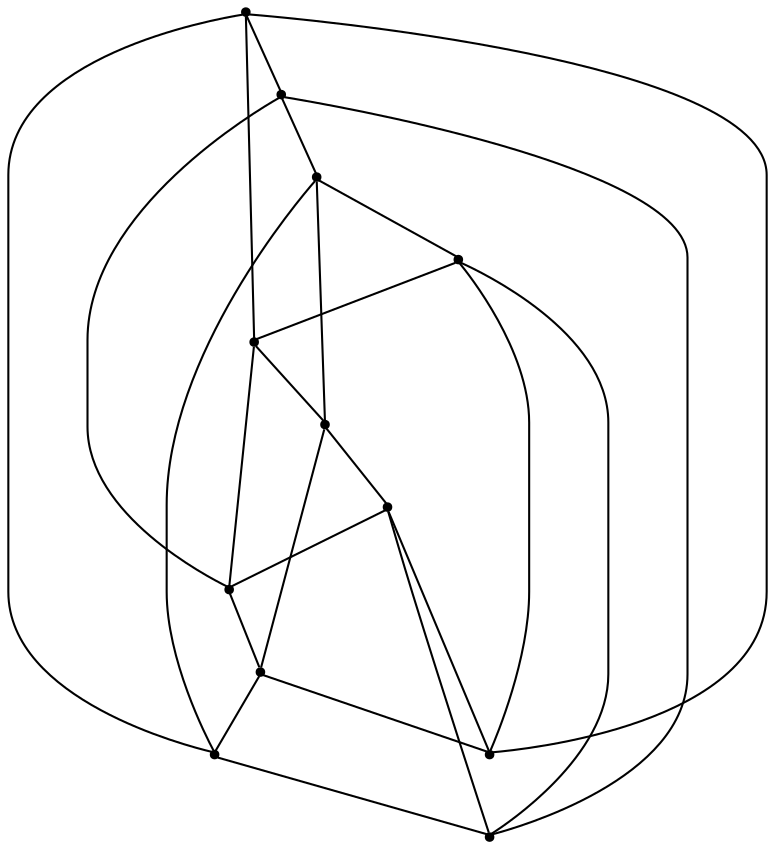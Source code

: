 graph {
  node [shape=point,comment="{\"directed\":false,\"doi\":\"10.1007/978-3-319-50106-2_31\",\"figure\":\"1 (1)\"}"]

  v0 [pos="728.9160827975375,327.9442605406666"]
  v1 [pos="658.904980558475,584.6488284328858"]
  v2 [pos="472.208575445105,257.93298303477536"]
  v3 [pos="402.1974096176249,514.6385842261182"]
  v4 [pos="752.2531592695034,421.29142238339244"]
  v5 [pos="378.8603649398678,421.29142238339244"]
  v6 [pos="658.904980558475,257.9329830347755"]
  v7 [pos="728.9160827975375,514.6385842261182"]
  v8 [pos="565.556738259029,234.5983863476181"]
  v9 [pos="565.5567382590291,607.9854917182905"]
  v10 [pos="402.1974096176249,327.9442605406666"]
  v11 [pos="472.208575445105,584.6488284328858"]

  v0 -- v2 [id="-1",pos="728.9160827975375,327.9442605406666 705.4040586913802,321.5310020965902 699.0655652152532,306.64545389005934 665.3935268032648,292.0016658846488 631.7214883912762,277.3578778792381 570.7201018789943,262.95572289967095 536.6896791448604,259.6969200203421 502.6634214520858,256.4381171410131 495.62065445574564,264.31840599015106 472.208575445105,257.93298303477536"]
  v5 -- v3 [id="-2",pos="378.8603649398678,421.29142238339244 402.1974096176249,514.6385842261182 402.1974096176249,514.6385842261182 402.1974096176249,514.6385842261182"]
  v10 -- v5 [id="-3",pos="402.1974096176249,327.9442605406666 378.8603649398678,421.29142238339244 378.8603649398678,421.29142238339244 378.8603649398678,421.29142238339244"]
  v10 -- v6 [id="-4",pos="402.1974096176249,327.9442605406666 658.904980558475,257.9329830347755 658.904980558475,257.9329830347755 658.904980558475,257.9329830347755"]
  v11 -- v9 [id="-5",pos="472.208575445105,584.6488284328858 565.5567382590291,607.9854917182905 565.5567382590291,607.9854917182905 565.5567382590291,607.9854917182905"]
  v11 -- v7 [id="-6",pos="472.208575445105,584.6488284328858 728.9160827975375,514.6385842261182 728.9160827975375,514.6385842261182 728.9160827975375,514.6385842261182"]
  v2 -- v10 [id="-7",pos="472.208575445105,257.93298303477536 402.1974096176249,327.9442605406666 402.1974096176249,327.9442605406666 402.1974096176249,327.9442605406666"]
  v9 -- v4 [id="-8",pos="565.5567382590291,607.9854917182905 752.2531592695034,421.29142238339244 752.2531592695034,421.29142238339244 752.2531592695034,421.29142238339244"]
  v8 -- v2 [id="-9",pos="565.556738259029,234.5983863476181 472.208575445105,257.93298303477536 472.208575445105,257.93298303477536 472.208575445105,257.93298303477536"]
  v9 -- v1 [id="-10",pos="565.5567382590291,607.9854917182905 658.904980558475,584.6488284328858 658.904980558475,584.6488284328858 658.904980558475,584.6488284328858"]
  v9 -- v8 [id="-11",pos="565.5567382590291,607.9854917182905 565.556738259029,234.5983863476181 565.556738259029,234.5983863476181 565.556738259029,234.5983863476181"]
  v8 -- v5 [id="-12",pos="565.556738259029,234.5983863476181 378.8603649398678,421.29142238339244 378.8603649398678,421.29142238339244 378.8603649398678,421.29142238339244"]
  v6 -- v8 [id="-13",pos="658.904980558475,257.9329830347755 565.556738259029,234.5983863476181 565.556738259029,234.5983863476181 565.556738259029,234.5983863476181"]
  v1 -- v7 [id="-14",pos="658.904980558475,584.6488284328858 728.9160827975375,514.6385842261182 728.9160827975375,514.6385842261182 728.9160827975375,514.6385842261182"]
  v7 -- v6 [id="-15",pos="728.9160827975375,514.6385842261182 658.904980558475,257.9329830347755 658.904980558475,257.9329830347755 658.904980558475,257.9329830347755"]
  v7 -- v4 [id="-16",pos="728.9160827975375,514.6385842261182 752.2531592695034,421.29142238339244 752.2531592695034,421.29142238339244 752.2531592695034,421.29142238339244"]
  v0 -- v6 [id="-17",pos="728.9160827975375,327.9442605406666 658.904980558475,257.9329830347755 658.904980558475,257.9329830347755 658.904980558475,257.9329830347755"]
  v4 -- v5 [id="-18",pos="752.2531592695034,421.29142238339244 378.8603649398678,421.29142238339244 378.8603649398678,421.29142238339244 378.8603649398678,421.29142238339244"]
  v4 -- v0 [id="-19",pos="752.2531592695034,421.29142238339244 728.9160827975375,327.9442605406666 728.9160827975375,327.9442605406666 728.9160827975375,327.9442605406666"]
  v3 -- v1 [id="-20",pos="402.1974096176249,514.6385842261182 425.70948141509547,521.0520334331098 432.0480066854313,535.9375498458214 465.7200450974198,550.5813696450513 499.39205171519944,565.2251894442811 560.3934064332725,579.6273126300291 594.419695920256,582.881950519044 628.4501186543899,586.1449342855965 635.4929174449388,578.2645977457298 658.904980558475,584.6488284328858"]
  v3 -- v0 [id="-21",pos="402.1974096176249,514.6385842261182 416.84973897145545,506.2623435914366 437.02796541165145,517.9515637733468 511.6565088076383,484.71335137762384 586.285083997834,451.470973991587 715.3639761438205,373.301132234098 728.9160827975375,327.9442605406666"]
  v10 -- v11 [id="-22",pos="402.1974096176249,327.9442605406666 472.208575445105,584.6488284328858 472.208575445105,584.6488284328858 472.208575445105,584.6488284328858"]
  v1 -- v2 [id="-23",pos="658.904980558475,584.6488284328858 603.8962142213569,569.6466604975664 460.7067342461171,311.9879600914576 472.208575445105,257.93298303477536"]
  v3 -- v11 [id="-24",pos="402.1974096176249,514.6385842261182 472.208575445105,584.6488284328858 472.208575445105,584.6488284328858 472.208575445105,584.6488284328858"]
}